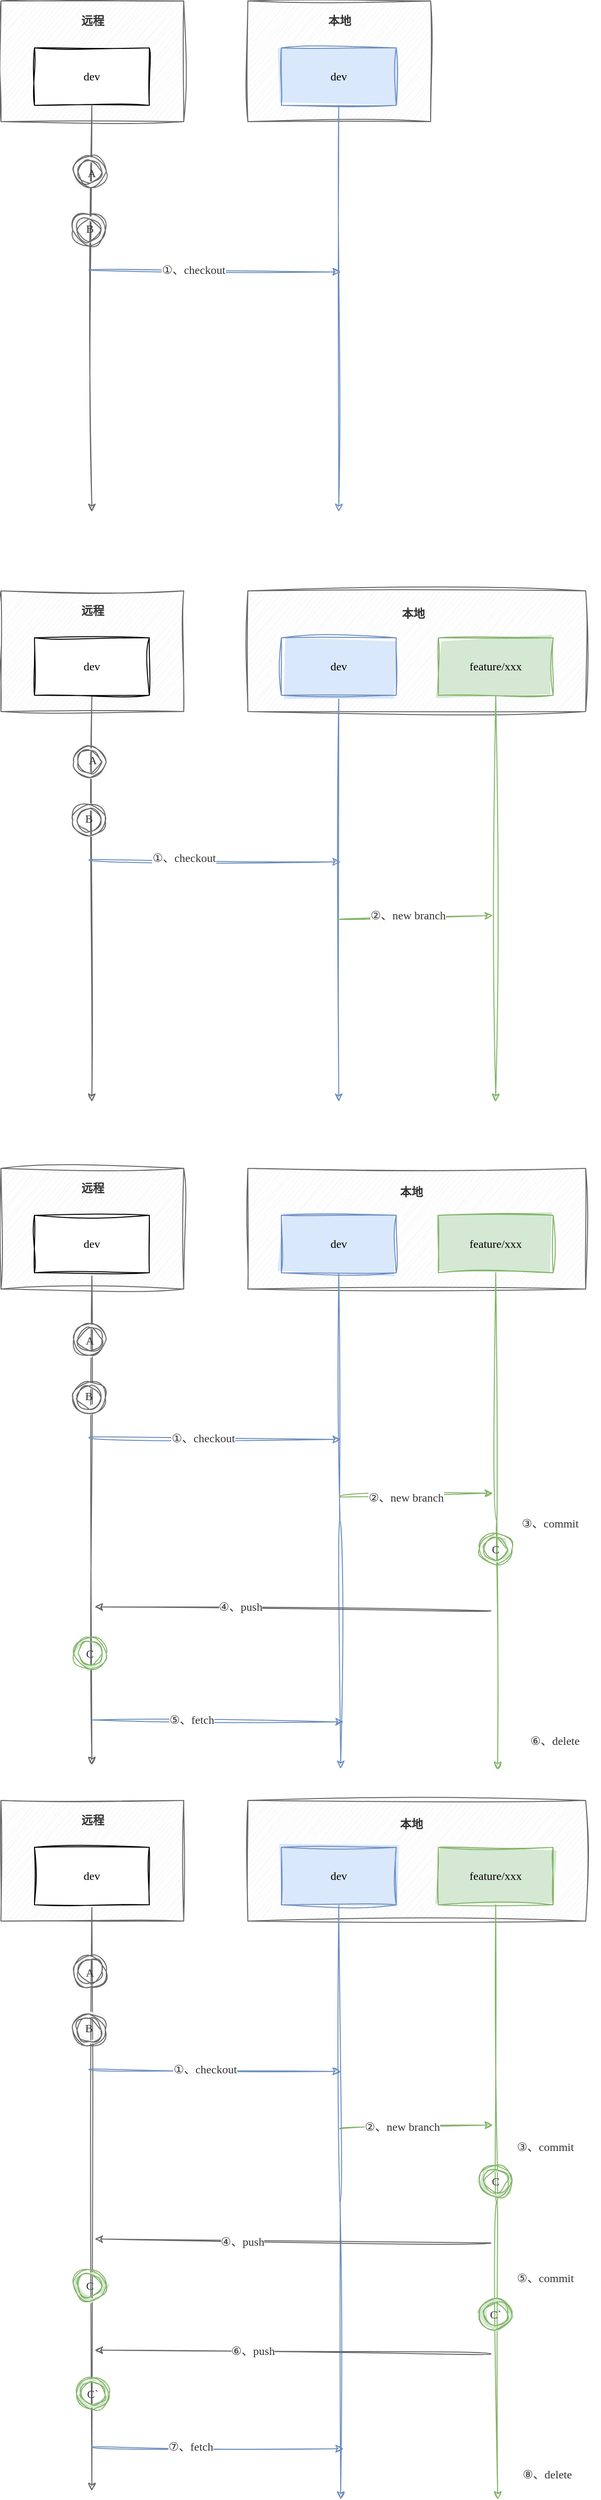 <mxfile version="21.1.2" type="github">
  <diagram name="第 1 页" id="tsptPx9ejESeR7F-Kwjc">
    <mxGraphModel dx="1450" dy="1044" grid="0" gridSize="10" guides="1" tooltips="1" connect="1" arrows="1" fold="1" page="0" pageScale="1" pageWidth="827" pageHeight="1169" math="0" shadow="0">
      <root>
        <mxCell id="0" />
        <mxCell id="1" parent="0" />
        <mxCell id="gWYDlwU5R1YkIqhW_JvM-5" value="" style="rounded=0;whiteSpace=wrap;html=1;sketch=1;jiggle=2;curveFitting=1;strokeColor=#666666;fontFamily=Comic Sans MS;fontSize=12;fontColor=#333333;fillColor=#f5f5f5;" vertex="1" parent="1">
          <mxGeometry x="-260" y="-51" width="191" height="126" as="geometry" />
        </mxCell>
        <mxCell id="gWYDlwU5R1YkIqhW_JvM-4" style="edgeStyle=orthogonalEdgeStyle;orthogonalLoop=1;jettySize=auto;html=1;exitX=0.5;exitY=1;exitDx=0;exitDy=0;fontFamily=Comic Sans MS;fontSize=12;fontColor=#333333;sketch=1;curveFitting=1;jiggle=2;curved=1;fillColor=#f5f5f5;strokeColor=#666666;" edge="1" parent="1" source="gWYDlwU5R1YkIqhW_JvM-1">
          <mxGeometry relative="1" as="geometry">
            <mxPoint x="-165" y="482.5" as="targetPoint" />
          </mxGeometry>
        </mxCell>
        <mxCell id="gWYDlwU5R1YkIqhW_JvM-1" value="dev" style="rounded=0;whiteSpace=wrap;html=1;sketch=1;curveFitting=1;jiggle=2;fontFamily=Comic Sans MS;fillStyle=solid;" vertex="1" parent="1">
          <mxGeometry x="-225" y="-2" width="120" height="60" as="geometry" />
        </mxCell>
        <mxCell id="gWYDlwU5R1YkIqhW_JvM-7" value="&lt;b&gt;远程&lt;/b&gt;" style="text;html=1;strokeColor=none;fillColor=none;align=center;verticalAlign=middle;whiteSpace=wrap;rounded=0;fontSize=12;fontFamily=Comic Sans MS;fontColor=#333333;" vertex="1" parent="1">
          <mxGeometry x="-194" y="-45" width="60" height="30" as="geometry" />
        </mxCell>
        <mxCell id="gWYDlwU5R1YkIqhW_JvM-9" value="" style="verticalLabelPosition=bottom;verticalAlign=top;html=1;shape=mxgraph.basic.donut;dx=4.5;rounded=0;sketch=1;jiggle=2;curveFitting=1;strokeColor=#666666;fontFamily=Comic Sans MS;fontSize=12;fontColor=#333333;fillColor=#f5f5f5;fillStyle=solid;" vertex="1" parent="1">
          <mxGeometry x="-184" y="111" width="34" height="33" as="geometry" />
        </mxCell>
        <mxCell id="gWYDlwU5R1YkIqhW_JvM-12" value="" style="verticalLabelPosition=bottom;verticalAlign=top;html=1;shape=mxgraph.basic.donut;dx=4.5;rounded=0;sketch=1;jiggle=2;curveFitting=1;strokeColor=#666666;fontFamily=Comic Sans MS;fontSize=12;fontColor=#333333;fillColor=#f5f5f5;fillStyle=solid;" vertex="1" parent="1">
          <mxGeometry x="-185" y="172" width="34" height="33" as="geometry" />
        </mxCell>
        <mxCell id="gWYDlwU5R1YkIqhW_JvM-14" value="" style="rounded=0;whiteSpace=wrap;html=1;sketch=1;jiggle=2;curveFitting=1;strokeColor=#666666;fontFamily=Comic Sans MS;fontSize=12;fontColor=#333333;fillColor=#f5f5f5;" vertex="1" parent="1">
          <mxGeometry x="-2" y="-51" width="191" height="126" as="geometry" />
        </mxCell>
        <mxCell id="gWYDlwU5R1YkIqhW_JvM-15" style="edgeStyle=orthogonalEdgeStyle;orthogonalLoop=1;jettySize=auto;html=1;exitX=0.5;exitY=1;exitDx=0;exitDy=0;fontFamily=Comic Sans MS;fontSize=12;fontColor=#333333;sketch=1;curveFitting=1;jiggle=2;curved=1;fillColor=#dae8fc;strokeColor=#6c8ebf;" edge="1" parent="1" source="gWYDlwU5R1YkIqhW_JvM-16">
          <mxGeometry relative="1" as="geometry">
            <mxPoint x="93" y="482.5" as="targetPoint" />
          </mxGeometry>
        </mxCell>
        <mxCell id="gWYDlwU5R1YkIqhW_JvM-16" value="dev" style="rounded=0;whiteSpace=wrap;html=1;sketch=1;curveFitting=1;jiggle=2;fontFamily=Comic Sans MS;fillStyle=solid;fillColor=#dae8fc;strokeColor=#6c8ebf;" vertex="1" parent="1">
          <mxGeometry x="33" y="-2" width="120" height="60" as="geometry" />
        </mxCell>
        <mxCell id="gWYDlwU5R1YkIqhW_JvM-17" value="&lt;b&gt;本地&lt;/b&gt;" style="text;html=1;strokeColor=none;fillColor=none;align=center;verticalAlign=middle;whiteSpace=wrap;rounded=0;fontSize=12;fontFamily=Comic Sans MS;fontColor=#333333;" vertex="1" parent="1">
          <mxGeometry x="64" y="-45" width="60" height="30" as="geometry" />
        </mxCell>
        <mxCell id="gWYDlwU5R1YkIqhW_JvM-20" value="" style="endArrow=classic;html=1;rounded=1;labelBackgroundColor=default;sketch=1;jiggle=2;curveFitting=1;strokeColor=#6c8ebf;fontFamily=Comic Sans MS;fontSize=12;fontColor=#333333;shape=connector;curved=1;fillColor=#dae8fc;" edge="1" parent="1">
          <mxGeometry width="50" height="50" relative="1" as="geometry">
            <mxPoint x="-168" y="230" as="sourcePoint" />
            <mxPoint x="95" y="232" as="targetPoint" />
          </mxGeometry>
        </mxCell>
        <mxCell id="gWYDlwU5R1YkIqhW_JvM-95" value="①、checkout" style="edgeLabel;html=1;align=center;verticalAlign=middle;resizable=0;points=[];fontSize=12;fontFamily=Comic Sans MS;fontColor=#333333;" vertex="1" connectable="0" parent="gWYDlwU5R1YkIqhW_JvM-20">
          <mxGeometry x="-0.175" y="1" relative="1" as="geometry">
            <mxPoint as="offset" />
          </mxGeometry>
        </mxCell>
        <mxCell id="gWYDlwU5R1YkIqhW_JvM-21" value="" style="rounded=0;whiteSpace=wrap;html=1;sketch=1;jiggle=2;curveFitting=1;strokeColor=#666666;fontFamily=Comic Sans MS;fontSize=12;fontColor=#333333;fillColor=#f5f5f5;" vertex="1" parent="1">
          <mxGeometry x="-260" y="565" width="191" height="126" as="geometry" />
        </mxCell>
        <mxCell id="gWYDlwU5R1YkIqhW_JvM-22" style="edgeStyle=orthogonalEdgeStyle;orthogonalLoop=1;jettySize=auto;html=1;exitX=0.5;exitY=1;exitDx=0;exitDy=0;fontFamily=Comic Sans MS;fontSize=12;fontColor=#333333;sketch=1;curveFitting=1;jiggle=2;curved=1;fillColor=#f5f5f5;strokeColor=#666666;" edge="1" parent="1" source="gWYDlwU5R1YkIqhW_JvM-23">
          <mxGeometry relative="1" as="geometry">
            <mxPoint x="-165" y="1098.5" as="targetPoint" />
          </mxGeometry>
        </mxCell>
        <mxCell id="gWYDlwU5R1YkIqhW_JvM-23" value="dev" style="rounded=0;whiteSpace=wrap;html=1;sketch=1;curveFitting=1;jiggle=2;fontFamily=Comic Sans MS;fillStyle=solid;" vertex="1" parent="1">
          <mxGeometry x="-225" y="614" width="120" height="60" as="geometry" />
        </mxCell>
        <mxCell id="gWYDlwU5R1YkIqhW_JvM-24" value="&lt;b&gt;远程&lt;/b&gt;" style="text;html=1;strokeColor=none;fillColor=none;align=center;verticalAlign=middle;whiteSpace=wrap;rounded=0;fontSize=12;fontFamily=Comic Sans MS;fontColor=#333333;" vertex="1" parent="1">
          <mxGeometry x="-194" y="571" width="60" height="30" as="geometry" />
        </mxCell>
        <mxCell id="gWYDlwU5R1YkIqhW_JvM-25" value="" style="verticalLabelPosition=bottom;verticalAlign=top;html=1;shape=mxgraph.basic.donut;dx=4.5;rounded=0;sketch=1;jiggle=2;curveFitting=1;strokeColor=#666666;fontFamily=Comic Sans MS;fontSize=12;fontColor=#333333;fillColor=#f5f5f5;fillStyle=solid;" vertex="1" parent="1">
          <mxGeometry x="-184" y="727" width="34" height="33" as="geometry" />
        </mxCell>
        <mxCell id="gWYDlwU5R1YkIqhW_JvM-26" value="" style="verticalLabelPosition=bottom;verticalAlign=top;html=1;shape=mxgraph.basic.donut;dx=4.5;rounded=0;sketch=1;jiggle=2;curveFitting=1;strokeColor=#666666;fontFamily=Comic Sans MS;fontSize=12;fontColor=#333333;fillColor=#f5f5f5;fillStyle=solid;" vertex="1" parent="1">
          <mxGeometry x="-185" y="788" width="34" height="33" as="geometry" />
        </mxCell>
        <mxCell id="gWYDlwU5R1YkIqhW_JvM-27" value="" style="rounded=0;whiteSpace=wrap;html=1;sketch=1;jiggle=2;curveFitting=1;strokeColor=#666666;fontFamily=Comic Sans MS;fontSize=12;fontColor=#333333;fillColor=#f5f5f5;" vertex="1" parent="1">
          <mxGeometry x="-2" y="565" width="353" height="126" as="geometry" />
        </mxCell>
        <mxCell id="gWYDlwU5R1YkIqhW_JvM-28" style="edgeStyle=orthogonalEdgeStyle;orthogonalLoop=1;jettySize=auto;html=1;exitX=0.5;exitY=1;exitDx=0;exitDy=0;fontFamily=Comic Sans MS;fontSize=12;fontColor=#333333;sketch=1;curveFitting=1;jiggle=2;curved=1;fillColor=#dae8fc;strokeColor=#6c8ebf;" edge="1" parent="1" source="gWYDlwU5R1YkIqhW_JvM-29">
          <mxGeometry relative="1" as="geometry">
            <mxPoint x="93" y="1098.5" as="targetPoint" />
          </mxGeometry>
        </mxCell>
        <mxCell id="gWYDlwU5R1YkIqhW_JvM-29" value="dev" style="rounded=0;whiteSpace=wrap;html=1;sketch=1;curveFitting=1;jiggle=2;fontFamily=Comic Sans MS;fillStyle=solid;fillColor=#dae8fc;strokeColor=#6c8ebf;" vertex="1" parent="1">
          <mxGeometry x="33" y="614" width="120" height="60" as="geometry" />
        </mxCell>
        <mxCell id="gWYDlwU5R1YkIqhW_JvM-30" value="&lt;b&gt;本地&lt;/b&gt;" style="text;html=1;strokeColor=none;fillColor=none;align=center;verticalAlign=middle;whiteSpace=wrap;rounded=0;fontSize=12;fontFamily=Comic Sans MS;fontColor=#333333;" vertex="1" parent="1">
          <mxGeometry x="141" y="574" width="60" height="30" as="geometry" />
        </mxCell>
        <mxCell id="gWYDlwU5R1YkIqhW_JvM-31" value="" style="endArrow=classic;html=1;rounded=1;labelBackgroundColor=default;sketch=1;jiggle=2;curveFitting=1;strokeColor=#6c8ebf;fontFamily=Comic Sans MS;fontSize=12;fontColor=#333333;shape=connector;curved=1;fillColor=#dae8fc;" edge="1" parent="1">
          <mxGeometry width="50" height="50" relative="1" as="geometry">
            <mxPoint x="-168" y="846" as="sourcePoint" />
            <mxPoint x="95" y="848" as="targetPoint" />
          </mxGeometry>
        </mxCell>
        <mxCell id="gWYDlwU5R1YkIqhW_JvM-96" value="①、checkout" style="edgeLabel;html=1;align=center;verticalAlign=middle;resizable=0;points=[];fontSize=12;fontFamily=Comic Sans MS;fontColor=#333333;" vertex="1" connectable="0" parent="gWYDlwU5R1YkIqhW_JvM-31">
          <mxGeometry x="-0.251" y="3" relative="1" as="geometry">
            <mxPoint as="offset" />
          </mxGeometry>
        </mxCell>
        <mxCell id="gWYDlwU5R1YkIqhW_JvM-33" style="edgeStyle=orthogonalEdgeStyle;orthogonalLoop=1;jettySize=auto;html=1;exitX=0.5;exitY=1;exitDx=0;exitDy=0;fontFamily=Comic Sans MS;fontSize=12;fontColor=#333333;sketch=1;curveFitting=1;jiggle=2;curved=1;fillColor=#d5e8d4;strokeColor=#82b366;" edge="1" parent="1" source="gWYDlwU5R1YkIqhW_JvM-34">
          <mxGeometry relative="1" as="geometry">
            <mxPoint x="257" y="1098.5" as="targetPoint" />
          </mxGeometry>
        </mxCell>
        <mxCell id="gWYDlwU5R1YkIqhW_JvM-34" value="feature/xxx" style="rounded=0;whiteSpace=wrap;html=1;sketch=1;curveFitting=1;jiggle=2;fontFamily=Comic Sans MS;fillStyle=solid;fillColor=#d5e8d4;strokeColor=#82b366;" vertex="1" parent="1">
          <mxGeometry x="197" y="614" width="120" height="60" as="geometry" />
        </mxCell>
        <mxCell id="gWYDlwU5R1YkIqhW_JvM-35" value="" style="endArrow=classic;html=1;rounded=1;labelBackgroundColor=default;sketch=1;jiggle=2;curveFitting=1;strokeColor=#82b366;fontFamily=Comic Sans MS;fontSize=12;fontColor=#333333;shape=connector;curved=1;fillColor=#d5e8d4;" edge="1" parent="1">
          <mxGeometry width="50" height="50" relative="1" as="geometry">
            <mxPoint x="94" y="908" as="sourcePoint" />
            <mxPoint x="254" y="904" as="targetPoint" />
          </mxGeometry>
        </mxCell>
        <mxCell id="gWYDlwU5R1YkIqhW_JvM-97" value="②、new branch" style="edgeLabel;html=1;align=center;verticalAlign=middle;resizable=0;points=[];fontSize=12;fontFamily=Comic Sans MS;fontColor=#333333;" vertex="1" connectable="0" parent="gWYDlwU5R1YkIqhW_JvM-35">
          <mxGeometry x="-0.118" y="2" relative="1" as="geometry">
            <mxPoint as="offset" />
          </mxGeometry>
        </mxCell>
        <mxCell id="gWYDlwU5R1YkIqhW_JvM-36" value="" style="rounded=0;whiteSpace=wrap;html=1;sketch=1;jiggle=2;curveFitting=1;strokeColor=#666666;fontFamily=Comic Sans MS;fontSize=12;fontColor=#333333;fillColor=#f5f5f5;" vertex="1" parent="1">
          <mxGeometry x="-260" y="1168" width="191" height="126" as="geometry" />
        </mxCell>
        <mxCell id="gWYDlwU5R1YkIqhW_JvM-37" style="edgeStyle=orthogonalEdgeStyle;orthogonalLoop=1;jettySize=auto;html=1;exitX=0.5;exitY=1;exitDx=0;exitDy=0;fontFamily=Comic Sans MS;fontSize=12;fontColor=#333333;sketch=1;curveFitting=1;jiggle=2;curved=1;fillColor=#f5f5f5;strokeColor=#666666;" edge="1" parent="1" source="gWYDlwU5R1YkIqhW_JvM-38">
          <mxGeometry relative="1" as="geometry">
            <mxPoint x="-165" y="1791" as="targetPoint" />
          </mxGeometry>
        </mxCell>
        <mxCell id="gWYDlwU5R1YkIqhW_JvM-38" value="dev" style="rounded=0;whiteSpace=wrap;html=1;sketch=1;curveFitting=1;jiggle=2;fontFamily=Comic Sans MS;fillStyle=solid;" vertex="1" parent="1">
          <mxGeometry x="-225" y="1217" width="120" height="60" as="geometry" />
        </mxCell>
        <mxCell id="gWYDlwU5R1YkIqhW_JvM-39" value="&lt;b&gt;远程&lt;/b&gt;" style="text;html=1;strokeColor=none;fillColor=none;align=center;verticalAlign=middle;whiteSpace=wrap;rounded=0;fontSize=12;fontFamily=Comic Sans MS;fontColor=#333333;" vertex="1" parent="1">
          <mxGeometry x="-194" y="1174" width="60" height="30" as="geometry" />
        </mxCell>
        <mxCell id="gWYDlwU5R1YkIqhW_JvM-40" value="" style="verticalLabelPosition=bottom;verticalAlign=top;html=1;shape=mxgraph.basic.donut;dx=4.5;rounded=0;sketch=1;jiggle=2;curveFitting=1;strokeColor=#666666;fontFamily=Comic Sans MS;fontSize=12;fontColor=#333333;fillColor=#f5f5f5;fillStyle=solid;" vertex="1" parent="1">
          <mxGeometry x="-184" y="1330" width="34" height="33" as="geometry" />
        </mxCell>
        <mxCell id="gWYDlwU5R1YkIqhW_JvM-41" value="" style="verticalLabelPosition=bottom;verticalAlign=top;html=1;shape=mxgraph.basic.donut;dx=4.5;rounded=0;sketch=1;jiggle=2;curveFitting=1;strokeColor=#666666;fontFamily=Comic Sans MS;fontSize=12;fontColor=#333333;fillColor=#f5f5f5;fillStyle=solid;" vertex="1" parent="1">
          <mxGeometry x="-185" y="1391" width="34" height="33" as="geometry" />
        </mxCell>
        <mxCell id="gWYDlwU5R1YkIqhW_JvM-42" value="" style="rounded=0;whiteSpace=wrap;html=1;sketch=1;jiggle=2;curveFitting=1;strokeColor=#666666;fontFamily=Comic Sans MS;fontSize=12;fontColor=#333333;fillColor=#f5f5f5;" vertex="1" parent="1">
          <mxGeometry x="-2" y="1168" width="353" height="126" as="geometry" />
        </mxCell>
        <mxCell id="gWYDlwU5R1YkIqhW_JvM-43" style="edgeStyle=orthogonalEdgeStyle;orthogonalLoop=1;jettySize=auto;html=1;exitX=0.5;exitY=1;exitDx=0;exitDy=0;fontFamily=Comic Sans MS;fontSize=12;fontColor=#333333;sketch=1;curveFitting=1;jiggle=2;curved=1;fillColor=#dae8fc;strokeColor=#6c8ebf;" edge="1" parent="1" source="gWYDlwU5R1YkIqhW_JvM-44">
          <mxGeometry relative="1" as="geometry">
            <mxPoint x="95" y="1795" as="targetPoint" />
          </mxGeometry>
        </mxCell>
        <mxCell id="gWYDlwU5R1YkIqhW_JvM-44" value="dev" style="rounded=0;whiteSpace=wrap;html=1;sketch=1;curveFitting=1;jiggle=2;fontFamily=Comic Sans MS;fillStyle=solid;fillColor=#dae8fc;strokeColor=#6c8ebf;" vertex="1" parent="1">
          <mxGeometry x="33" y="1217" width="120" height="60" as="geometry" />
        </mxCell>
        <mxCell id="gWYDlwU5R1YkIqhW_JvM-45" value="&lt;b&gt;本地&lt;/b&gt;" style="text;html=1;strokeColor=none;fillColor=none;align=center;verticalAlign=middle;whiteSpace=wrap;rounded=0;fontSize=12;fontFamily=Comic Sans MS;fontColor=#333333;" vertex="1" parent="1">
          <mxGeometry x="139" y="1178" width="60" height="30" as="geometry" />
        </mxCell>
        <mxCell id="gWYDlwU5R1YkIqhW_JvM-46" value="" style="endArrow=classic;html=1;rounded=1;labelBackgroundColor=default;sketch=1;jiggle=2;curveFitting=1;strokeColor=#6c8ebf;fontFamily=Comic Sans MS;fontSize=12;fontColor=#333333;shape=connector;curved=1;fillColor=#dae8fc;" edge="1" parent="1">
          <mxGeometry width="50" height="50" relative="1" as="geometry">
            <mxPoint x="-168" y="1449" as="sourcePoint" />
            <mxPoint x="95" y="1451" as="targetPoint" />
          </mxGeometry>
        </mxCell>
        <mxCell id="gWYDlwU5R1YkIqhW_JvM-98" value="①、checkout" style="edgeLabel;html=1;align=center;verticalAlign=middle;resizable=0;points=[];fontSize=12;fontFamily=Comic Sans MS;fontColor=#333333;" vertex="1" connectable="0" parent="gWYDlwU5R1YkIqhW_JvM-46">
          <mxGeometry x="-0.106" relative="1" as="geometry">
            <mxPoint x="1" as="offset" />
          </mxGeometry>
        </mxCell>
        <mxCell id="gWYDlwU5R1YkIqhW_JvM-47" style="edgeStyle=orthogonalEdgeStyle;orthogonalLoop=1;jettySize=auto;html=1;exitX=0.5;exitY=1;exitDx=0;exitDy=0;fontFamily=Comic Sans MS;fontSize=12;fontColor=#333333;sketch=1;curveFitting=1;jiggle=2;curved=1;fillColor=#d5e8d4;strokeColor=#82b366;" edge="1" parent="1" source="gWYDlwU5R1YkIqhW_JvM-48">
          <mxGeometry relative="1" as="geometry">
            <mxPoint x="259" y="1796" as="targetPoint" />
          </mxGeometry>
        </mxCell>
        <mxCell id="gWYDlwU5R1YkIqhW_JvM-48" value="feature/xxx" style="rounded=0;whiteSpace=wrap;html=1;sketch=1;curveFitting=1;jiggle=2;fontFamily=Comic Sans MS;fillStyle=solid;fillColor=#d5e8d4;strokeColor=#82b366;" vertex="1" parent="1">
          <mxGeometry x="197" y="1217" width="120" height="60" as="geometry" />
        </mxCell>
        <mxCell id="gWYDlwU5R1YkIqhW_JvM-49" value="" style="endArrow=classic;html=1;rounded=1;labelBackgroundColor=default;sketch=1;jiggle=2;curveFitting=1;strokeColor=#82b366;fontFamily=Comic Sans MS;fontSize=12;fontColor=#333333;shape=connector;curved=1;fillColor=#d5e8d4;" edge="1" parent="1">
          <mxGeometry width="50" height="50" relative="1" as="geometry">
            <mxPoint x="94" y="1511" as="sourcePoint" />
            <mxPoint x="254" y="1507" as="targetPoint" />
          </mxGeometry>
        </mxCell>
        <mxCell id="gWYDlwU5R1YkIqhW_JvM-99" value="②、new branch" style="edgeLabel;html=1;align=center;verticalAlign=middle;resizable=0;points=[];fontSize=12;fontFamily=Comic Sans MS;fontColor=#333333;" vertex="1" connectable="0" parent="gWYDlwU5R1YkIqhW_JvM-49">
          <mxGeometry x="-0.144" y="-2" relative="1" as="geometry">
            <mxPoint as="offset" />
          </mxGeometry>
        </mxCell>
        <mxCell id="gWYDlwU5R1YkIqhW_JvM-50" value="" style="verticalLabelPosition=bottom;verticalAlign=top;html=1;shape=mxgraph.basic.donut;dx=4.5;rounded=0;sketch=1;jiggle=2;curveFitting=1;strokeColor=#82b366;fontFamily=Comic Sans MS;fontSize=12;fillColor=#d5e8d4;fillStyle=solid;" vertex="1" parent="1">
          <mxGeometry x="240" y="1549" width="34" height="33" as="geometry" />
        </mxCell>
        <mxCell id="gWYDlwU5R1YkIqhW_JvM-51" value="" style="endArrow=classic;html=1;rounded=1;labelBackgroundColor=default;sketch=1;jiggle=2;curveFitting=1;strokeColor=#666666;fontFamily=Comic Sans MS;fontSize=12;fontColor=#333333;shape=connector;curved=1;fillColor=#f5f5f5;" edge="1" parent="1">
          <mxGeometry width="50" height="50" relative="1" as="geometry">
            <mxPoint x="252" y="1630" as="sourcePoint" />
            <mxPoint x="-162" y="1626" as="targetPoint" />
          </mxGeometry>
        </mxCell>
        <mxCell id="gWYDlwU5R1YkIqhW_JvM-100" value="④、push" style="edgeLabel;html=1;align=center;verticalAlign=middle;resizable=0;points=[];fontSize=12;fontFamily=Comic Sans MS;fontColor=#333333;" vertex="1" connectable="0" parent="gWYDlwU5R1YkIqhW_JvM-51">
          <mxGeometry x="0.268" y="-2" relative="1" as="geometry">
            <mxPoint as="offset" />
          </mxGeometry>
        </mxCell>
        <mxCell id="gWYDlwU5R1YkIqhW_JvM-56" value="A" style="text;html=1;strokeColor=none;fillColor=none;align=center;verticalAlign=middle;whiteSpace=wrap;rounded=0;fontSize=12;fontFamily=Comic Sans MS;fontColor=#333333;" vertex="1" parent="1">
          <mxGeometry x="-195" y="114" width="60" height="30" as="geometry" />
        </mxCell>
        <mxCell id="gWYDlwU5R1YkIqhW_JvM-57" value="B" style="text;html=1;strokeColor=none;fillColor=none;align=center;verticalAlign=middle;whiteSpace=wrap;rounded=0;fontSize=12;fontFamily=Comic Sans MS;fontColor=#333333;" vertex="1" parent="1">
          <mxGeometry x="-197" y="172" width="60" height="30" as="geometry" />
        </mxCell>
        <mxCell id="gWYDlwU5R1YkIqhW_JvM-58" value="A" style="text;html=1;strokeColor=none;fillColor=none;align=center;verticalAlign=middle;whiteSpace=wrap;rounded=0;fontSize=12;fontFamily=Comic Sans MS;fontColor=#333333;" vertex="1" parent="1">
          <mxGeometry x="-194" y="727" width="60" height="30" as="geometry" />
        </mxCell>
        <mxCell id="gWYDlwU5R1YkIqhW_JvM-59" value="B" style="text;html=1;strokeColor=none;fillColor=none;align=center;verticalAlign=middle;whiteSpace=wrap;rounded=0;fontSize=12;fontFamily=Comic Sans MS;fontColor=#333333;" vertex="1" parent="1">
          <mxGeometry x="-198" y="788" width="60" height="30" as="geometry" />
        </mxCell>
        <mxCell id="gWYDlwU5R1YkIqhW_JvM-60" value="A" style="text;html=1;strokeColor=none;fillColor=none;align=center;verticalAlign=middle;whiteSpace=wrap;rounded=0;fontSize=12;fontFamily=Comic Sans MS;fontColor=#333333;" vertex="1" parent="1">
          <mxGeometry x="-197" y="1333" width="60" height="30" as="geometry" />
        </mxCell>
        <mxCell id="gWYDlwU5R1YkIqhW_JvM-61" value="B" style="text;html=1;strokeColor=none;fillColor=none;align=center;verticalAlign=middle;whiteSpace=wrap;rounded=0;fontSize=12;fontFamily=Comic Sans MS;fontColor=#333333;" vertex="1" parent="1">
          <mxGeometry x="-198" y="1391" width="60" height="30" as="geometry" />
        </mxCell>
        <mxCell id="gWYDlwU5R1YkIqhW_JvM-62" value="C" style="text;html=1;strokeColor=none;fillColor=none;align=center;verticalAlign=middle;whiteSpace=wrap;rounded=0;fontSize=12;fontFamily=Comic Sans MS;fontColor=#333333;" vertex="1" parent="1">
          <mxGeometry x="227" y="1551" width="60" height="30" as="geometry" />
        </mxCell>
        <mxCell id="gWYDlwU5R1YkIqhW_JvM-63" value="" style="verticalLabelPosition=bottom;verticalAlign=top;html=1;shape=mxgraph.basic.donut;dx=4.5;rounded=0;sketch=1;jiggle=2;curveFitting=1;strokeColor=#82b366;fontFamily=Comic Sans MS;fontSize=12;fillColor=#d5e8d4;fillStyle=solid;" vertex="1" parent="1">
          <mxGeometry x="-184" y="1658" width="34" height="33" as="geometry" />
        </mxCell>
        <mxCell id="gWYDlwU5R1YkIqhW_JvM-64" value="C" style="text;html=1;strokeColor=none;fillColor=none;align=center;verticalAlign=middle;whiteSpace=wrap;rounded=0;fontSize=12;fontFamily=Comic Sans MS;fontColor=#333333;" vertex="1" parent="1">
          <mxGeometry x="-197" y="1660" width="60" height="30" as="geometry" />
        </mxCell>
        <mxCell id="gWYDlwU5R1YkIqhW_JvM-65" value="" style="endArrow=classic;html=1;rounded=1;labelBackgroundColor=default;sketch=1;jiggle=2;curveFitting=1;strokeColor=#6c8ebf;fontFamily=Comic Sans MS;fontSize=12;fontColor=#333333;shape=connector;curved=1;fillColor=#dae8fc;" edge="1" parent="1">
          <mxGeometry width="50" height="50" relative="1" as="geometry">
            <mxPoint x="-165" y="1744" as="sourcePoint" />
            <mxPoint x="98" y="1746" as="targetPoint" />
          </mxGeometry>
        </mxCell>
        <mxCell id="gWYDlwU5R1YkIqhW_JvM-101" value="⑤、fetch" style="edgeLabel;html=1;align=center;verticalAlign=middle;resizable=0;points=[];fontSize=12;fontFamily=Comic Sans MS;fontColor=#333333;" vertex="1" connectable="0" parent="gWYDlwU5R1YkIqhW_JvM-65">
          <mxGeometry x="-0.213" y="1" relative="1" as="geometry">
            <mxPoint as="offset" />
          </mxGeometry>
        </mxCell>
        <mxCell id="gWYDlwU5R1YkIqhW_JvM-66" value="" style="rounded=0;whiteSpace=wrap;html=1;sketch=1;jiggle=2;curveFitting=1;strokeColor=#666666;fontFamily=Comic Sans MS;fontSize=12;fontColor=#333333;fillColor=#f5f5f5;" vertex="1" parent="1">
          <mxGeometry x="-260" y="1828" width="191" height="126" as="geometry" />
        </mxCell>
        <mxCell id="gWYDlwU5R1YkIqhW_JvM-67" style="edgeStyle=orthogonalEdgeStyle;orthogonalLoop=1;jettySize=auto;html=1;exitX=0.5;exitY=1;exitDx=0;exitDy=0;fontFamily=Comic Sans MS;fontSize=12;fontColor=#333333;sketch=1;curveFitting=1;jiggle=2;curved=1;fillColor=#f5f5f5;strokeColor=#666666;" edge="1" parent="1" source="gWYDlwU5R1YkIqhW_JvM-68">
          <mxGeometry relative="1" as="geometry">
            <mxPoint x="-165" y="2549" as="targetPoint" />
          </mxGeometry>
        </mxCell>
        <mxCell id="gWYDlwU5R1YkIqhW_JvM-68" value="dev" style="rounded=0;whiteSpace=wrap;html=1;sketch=1;curveFitting=1;jiggle=2;fontFamily=Comic Sans MS;fillStyle=solid;" vertex="1" parent="1">
          <mxGeometry x="-225" y="1877" width="120" height="60" as="geometry" />
        </mxCell>
        <mxCell id="gWYDlwU5R1YkIqhW_JvM-69" value="&lt;b&gt;远程&lt;/b&gt;" style="text;html=1;strokeColor=none;fillColor=none;align=center;verticalAlign=middle;whiteSpace=wrap;rounded=0;fontSize=12;fontFamily=Comic Sans MS;fontColor=#333333;" vertex="1" parent="1">
          <mxGeometry x="-194" y="1834" width="60" height="30" as="geometry" />
        </mxCell>
        <mxCell id="gWYDlwU5R1YkIqhW_JvM-70" value="" style="verticalLabelPosition=bottom;verticalAlign=top;html=1;shape=mxgraph.basic.donut;dx=4.5;rounded=0;sketch=1;jiggle=2;curveFitting=1;strokeColor=#666666;fontFamily=Comic Sans MS;fontSize=12;fontColor=#333333;fillColor=#f5f5f5;fillStyle=solid;" vertex="1" parent="1">
          <mxGeometry x="-184" y="1990" width="34" height="33" as="geometry" />
        </mxCell>
        <mxCell id="gWYDlwU5R1YkIqhW_JvM-71" value="" style="verticalLabelPosition=bottom;verticalAlign=top;html=1;shape=mxgraph.basic.donut;dx=4.5;rounded=0;sketch=1;jiggle=2;curveFitting=1;strokeColor=#666666;fontFamily=Comic Sans MS;fontSize=12;fontColor=#333333;fillColor=#f5f5f5;fillStyle=solid;" vertex="1" parent="1">
          <mxGeometry x="-185" y="2051" width="34" height="33" as="geometry" />
        </mxCell>
        <mxCell id="gWYDlwU5R1YkIqhW_JvM-72" value="" style="rounded=0;whiteSpace=wrap;html=1;sketch=1;jiggle=2;curveFitting=1;strokeColor=#666666;fontFamily=Comic Sans MS;fontSize=12;fontColor=#333333;fillColor=#f5f5f5;" vertex="1" parent="1">
          <mxGeometry x="-2" y="1828" width="353" height="126" as="geometry" />
        </mxCell>
        <mxCell id="gWYDlwU5R1YkIqhW_JvM-73" style="edgeStyle=orthogonalEdgeStyle;orthogonalLoop=1;jettySize=auto;html=1;exitX=0.5;exitY=1;exitDx=0;exitDy=0;fontFamily=Comic Sans MS;fontSize=12;fontColor=#333333;sketch=1;curveFitting=1;jiggle=2;curved=1;fillColor=#dae8fc;strokeColor=#6c8ebf;" edge="1" parent="1" source="gWYDlwU5R1YkIqhW_JvM-74">
          <mxGeometry relative="1" as="geometry">
            <mxPoint x="95" y="2558" as="targetPoint" />
          </mxGeometry>
        </mxCell>
        <mxCell id="gWYDlwU5R1YkIqhW_JvM-74" value="dev" style="rounded=0;whiteSpace=wrap;html=1;sketch=1;curveFitting=1;jiggle=2;fontFamily=Comic Sans MS;fillStyle=solid;fillColor=#dae8fc;strokeColor=#6c8ebf;" vertex="1" parent="1">
          <mxGeometry x="33" y="1877" width="120" height="60" as="geometry" />
        </mxCell>
        <mxCell id="gWYDlwU5R1YkIqhW_JvM-75" value="&lt;b&gt;本地&lt;/b&gt;" style="text;html=1;strokeColor=none;fillColor=none;align=center;verticalAlign=middle;whiteSpace=wrap;rounded=0;fontSize=12;fontFamily=Comic Sans MS;fontColor=#333333;" vertex="1" parent="1">
          <mxGeometry x="139" y="1838" width="60" height="30" as="geometry" />
        </mxCell>
        <mxCell id="gWYDlwU5R1YkIqhW_JvM-76" value="" style="endArrow=classic;html=1;rounded=1;labelBackgroundColor=default;sketch=1;jiggle=2;curveFitting=1;strokeColor=#6c8ebf;fontFamily=Comic Sans MS;fontSize=12;fontColor=#333333;shape=connector;curved=1;fillColor=#dae8fc;" edge="1" parent="1">
          <mxGeometry width="50" height="50" relative="1" as="geometry">
            <mxPoint x="-168" y="2109" as="sourcePoint" />
            <mxPoint x="95" y="2111" as="targetPoint" />
          </mxGeometry>
        </mxCell>
        <mxCell id="gWYDlwU5R1YkIqhW_JvM-102" value="①、checkout" style="edgeLabel;html=1;align=center;verticalAlign=middle;resizable=0;points=[];fontSize=12;fontFamily=Comic Sans MS;fontColor=#333333;" vertex="1" connectable="0" parent="gWYDlwU5R1YkIqhW_JvM-76">
          <mxGeometry x="-0.084" y="1" relative="1" as="geometry">
            <mxPoint as="offset" />
          </mxGeometry>
        </mxCell>
        <mxCell id="gWYDlwU5R1YkIqhW_JvM-77" style="edgeStyle=orthogonalEdgeStyle;orthogonalLoop=1;jettySize=auto;html=1;exitX=0.5;exitY=1;exitDx=0;exitDy=0;fontFamily=Comic Sans MS;fontSize=12;fontColor=#333333;sketch=1;curveFitting=1;jiggle=2;curved=1;fillColor=#d5e8d4;strokeColor=#82b366;" edge="1" parent="1" source="gWYDlwU5R1YkIqhW_JvM-78">
          <mxGeometry relative="1" as="geometry">
            <mxPoint x="259" y="2558" as="targetPoint" />
          </mxGeometry>
        </mxCell>
        <mxCell id="gWYDlwU5R1YkIqhW_JvM-78" value="feature/xxx" style="rounded=0;whiteSpace=wrap;html=1;sketch=1;curveFitting=1;jiggle=2;fontFamily=Comic Sans MS;fillStyle=solid;fillColor=#d5e8d4;strokeColor=#82b366;" vertex="1" parent="1">
          <mxGeometry x="197" y="1877" width="120" height="60" as="geometry" />
        </mxCell>
        <mxCell id="gWYDlwU5R1YkIqhW_JvM-79" value="" style="endArrow=classic;html=1;rounded=1;labelBackgroundColor=default;sketch=1;jiggle=2;curveFitting=1;strokeColor=#82b366;fontFamily=Comic Sans MS;fontSize=12;fontColor=#333333;shape=connector;curved=1;fillColor=#d5e8d4;" edge="1" parent="1">
          <mxGeometry width="50" height="50" relative="1" as="geometry">
            <mxPoint x="94" y="2171" as="sourcePoint" />
            <mxPoint x="254" y="2167" as="targetPoint" />
          </mxGeometry>
        </mxCell>
        <mxCell id="gWYDlwU5R1YkIqhW_JvM-103" value="②、new branch" style="edgeLabel;html=1;align=center;verticalAlign=middle;resizable=0;points=[];fontSize=12;fontFamily=Comic Sans MS;fontColor=#333333;" vertex="1" connectable="0" parent="gWYDlwU5R1YkIqhW_JvM-79">
          <mxGeometry x="-0.193" y="1" relative="1" as="geometry">
            <mxPoint as="offset" />
          </mxGeometry>
        </mxCell>
        <mxCell id="gWYDlwU5R1YkIqhW_JvM-80" value="" style="verticalLabelPosition=bottom;verticalAlign=top;html=1;shape=mxgraph.basic.donut;dx=4.5;rounded=0;sketch=1;jiggle=2;curveFitting=1;strokeColor=#82b366;fontFamily=Comic Sans MS;fontSize=12;fillColor=#d5e8d4;fillStyle=solid;" vertex="1" parent="1">
          <mxGeometry x="240" y="2209" width="34" height="33" as="geometry" />
        </mxCell>
        <mxCell id="gWYDlwU5R1YkIqhW_JvM-81" value="" style="endArrow=classic;html=1;rounded=1;labelBackgroundColor=default;sketch=1;jiggle=2;curveFitting=1;strokeColor=#666666;fontFamily=Comic Sans MS;fontSize=12;fontColor=#333333;shape=connector;curved=1;fillColor=#f5f5f5;" edge="1" parent="1">
          <mxGeometry width="50" height="50" relative="1" as="geometry">
            <mxPoint x="252" y="2290" as="sourcePoint" />
            <mxPoint x="-162" y="2286" as="targetPoint" />
          </mxGeometry>
        </mxCell>
        <mxCell id="gWYDlwU5R1YkIqhW_JvM-104" value="④、push" style="edgeLabel;html=1;align=center;verticalAlign=middle;resizable=0;points=[];fontSize=12;fontFamily=Comic Sans MS;fontColor=#333333;" vertex="1" connectable="0" parent="gWYDlwU5R1YkIqhW_JvM-81">
          <mxGeometry x="0.258" y="1" relative="1" as="geometry">
            <mxPoint as="offset" />
          </mxGeometry>
        </mxCell>
        <mxCell id="gWYDlwU5R1YkIqhW_JvM-82" value="A" style="text;html=1;strokeColor=none;fillColor=none;align=center;verticalAlign=middle;whiteSpace=wrap;rounded=0;fontSize=12;fontFamily=Comic Sans MS;fontColor=#333333;" vertex="1" parent="1">
          <mxGeometry x="-197" y="1993" width="60" height="30" as="geometry" />
        </mxCell>
        <mxCell id="gWYDlwU5R1YkIqhW_JvM-83" value="B" style="text;html=1;strokeColor=none;fillColor=none;align=center;verticalAlign=middle;whiteSpace=wrap;rounded=0;fontSize=12;fontFamily=Comic Sans MS;fontColor=#333333;" vertex="1" parent="1">
          <mxGeometry x="-198" y="2051" width="60" height="30" as="geometry" />
        </mxCell>
        <mxCell id="gWYDlwU5R1YkIqhW_JvM-84" value="C" style="text;html=1;strokeColor=none;fillColor=none;align=center;verticalAlign=middle;whiteSpace=wrap;rounded=0;fontSize=12;fontFamily=Comic Sans MS;fontColor=#333333;" vertex="1" parent="1">
          <mxGeometry x="227" y="2211" width="60" height="30" as="geometry" />
        </mxCell>
        <mxCell id="gWYDlwU5R1YkIqhW_JvM-85" value="" style="verticalLabelPosition=bottom;verticalAlign=top;html=1;shape=mxgraph.basic.donut;dx=4.5;rounded=0;sketch=1;jiggle=2;curveFitting=1;strokeColor=#82b366;fontFamily=Comic Sans MS;fontSize=12;fillColor=#d5e8d4;fillStyle=solid;" vertex="1" parent="1">
          <mxGeometry x="-184" y="2318" width="34" height="33" as="geometry" />
        </mxCell>
        <mxCell id="gWYDlwU5R1YkIqhW_JvM-86" value="C" style="text;html=1;strokeColor=none;fillColor=none;align=center;verticalAlign=middle;whiteSpace=wrap;rounded=0;fontSize=12;fontFamily=Comic Sans MS;fontColor=#333333;" vertex="1" parent="1">
          <mxGeometry x="-197" y="2320" width="60" height="30" as="geometry" />
        </mxCell>
        <mxCell id="gWYDlwU5R1YkIqhW_JvM-87" value="" style="endArrow=classic;html=1;rounded=1;labelBackgroundColor=default;sketch=1;jiggle=2;curveFitting=1;strokeColor=#6c8ebf;fontFamily=Comic Sans MS;fontSize=12;fontColor=#333333;shape=connector;curved=1;fillColor=#dae8fc;" edge="1" parent="1">
          <mxGeometry width="50" height="50" relative="1" as="geometry">
            <mxPoint x="-165" y="2503" as="sourcePoint" />
            <mxPoint x="98" y="2505" as="targetPoint" />
          </mxGeometry>
        </mxCell>
        <mxCell id="gWYDlwU5R1YkIqhW_JvM-106" value="⑦、fetch" style="edgeLabel;html=1;align=center;verticalAlign=middle;resizable=0;points=[];fontSize=12;fontFamily=Comic Sans MS;fontColor=#333333;" vertex="1" connectable="0" parent="gWYDlwU5R1YkIqhW_JvM-87">
          <mxGeometry x="-0.221" y="1" relative="1" as="geometry">
            <mxPoint as="offset" />
          </mxGeometry>
        </mxCell>
        <mxCell id="gWYDlwU5R1YkIqhW_JvM-88" value="" style="endArrow=classic;html=1;rounded=1;labelBackgroundColor=default;sketch=1;jiggle=2;curveFitting=1;strokeColor=#666666;fontFamily=Comic Sans MS;fontSize=12;fontColor=#333333;shape=connector;curved=1;fillColor=#f5f5f5;" edge="1" parent="1">
          <mxGeometry width="50" height="50" relative="1" as="geometry">
            <mxPoint x="252" y="2406" as="sourcePoint" />
            <mxPoint x="-162" y="2402" as="targetPoint" />
          </mxGeometry>
        </mxCell>
        <mxCell id="gWYDlwU5R1YkIqhW_JvM-105" value="⑥、push" style="edgeLabel;html=1;align=center;verticalAlign=middle;resizable=0;points=[];fontSize=12;fontFamily=Comic Sans MS;fontColor=#333333;" vertex="1" connectable="0" parent="gWYDlwU5R1YkIqhW_JvM-88">
          <mxGeometry x="0.205" y="-1" relative="1" as="geometry">
            <mxPoint as="offset" />
          </mxGeometry>
        </mxCell>
        <mxCell id="gWYDlwU5R1YkIqhW_JvM-90" value="" style="verticalLabelPosition=bottom;verticalAlign=top;html=1;shape=mxgraph.basic.donut;dx=4.5;rounded=0;sketch=1;jiggle=2;curveFitting=1;strokeColor=#82b366;fontFamily=Comic Sans MS;fontSize=12;fillColor=#d5e8d4;fillStyle=solid;" vertex="1" parent="1">
          <mxGeometry x="240" y="2348" width="34" height="33" as="geometry" />
        </mxCell>
        <mxCell id="gWYDlwU5R1YkIqhW_JvM-91" value="C`" style="text;html=1;strokeColor=none;fillColor=none;align=center;verticalAlign=middle;whiteSpace=wrap;rounded=0;fontSize=12;fontFamily=Comic Sans MS;fontColor=#333333;" vertex="1" parent="1">
          <mxGeometry x="227" y="2350" width="60" height="30" as="geometry" />
        </mxCell>
        <mxCell id="gWYDlwU5R1YkIqhW_JvM-93" value="" style="verticalLabelPosition=bottom;verticalAlign=top;html=1;shape=mxgraph.basic.donut;dx=4.5;rounded=0;sketch=1;jiggle=2;curveFitting=1;strokeColor=#82b366;fontFamily=Comic Sans MS;fontSize=12;fillColor=#d5e8d4;fillStyle=solid;" vertex="1" parent="1">
          <mxGeometry x="-181" y="2431" width="34" height="33" as="geometry" />
        </mxCell>
        <mxCell id="gWYDlwU5R1YkIqhW_JvM-94" value="C`" style="text;html=1;strokeColor=none;fillColor=none;align=center;verticalAlign=middle;whiteSpace=wrap;rounded=0;fontSize=12;fontFamily=Comic Sans MS;fontColor=#333333;" vertex="1" parent="1">
          <mxGeometry x="-194" y="2433" width="60" height="30" as="geometry" />
        </mxCell>
        <mxCell id="gWYDlwU5R1YkIqhW_JvM-107" value="③、commit" style="text;html=1;strokeColor=none;fillColor=none;align=center;verticalAlign=middle;whiteSpace=wrap;rounded=0;fontSize=12;fontFamily=Comic Sans MS;fontColor=#333333;" vertex="1" parent="1">
          <mxGeometry x="267" y="1524" width="94" height="30" as="geometry" />
        </mxCell>
        <mxCell id="gWYDlwU5R1YkIqhW_JvM-108" value="③、commit" style="text;html=1;strokeColor=none;fillColor=none;align=center;verticalAlign=middle;whiteSpace=wrap;rounded=0;fontSize=12;fontFamily=Comic Sans MS;fontColor=#333333;" vertex="1" parent="1">
          <mxGeometry x="262" y="2175" width="94" height="30" as="geometry" />
        </mxCell>
        <mxCell id="gWYDlwU5R1YkIqhW_JvM-109" value="⑤、commit" style="text;html=1;strokeColor=none;fillColor=none;align=center;verticalAlign=middle;whiteSpace=wrap;rounded=0;fontSize=12;fontFamily=Comic Sans MS;fontColor=#333333;" vertex="1" parent="1">
          <mxGeometry x="262" y="2312" width="94" height="30" as="geometry" />
        </mxCell>
        <mxCell id="gWYDlwU5R1YkIqhW_JvM-110" value="⑧、delete" style="text;html=1;strokeColor=none;fillColor=none;align=center;verticalAlign=middle;whiteSpace=wrap;rounded=0;fontSize=12;fontFamily=Comic Sans MS;fontColor=#333333;" vertex="1" parent="1">
          <mxGeometry x="264" y="2517" width="94" height="30" as="geometry" />
        </mxCell>
        <mxCell id="gWYDlwU5R1YkIqhW_JvM-111" value="⑥、delete" style="text;html=1;strokeColor=none;fillColor=none;align=center;verticalAlign=middle;whiteSpace=wrap;rounded=0;fontSize=12;fontFamily=Comic Sans MS;fontColor=#333333;" vertex="1" parent="1">
          <mxGeometry x="272" y="1751" width="94" height="30" as="geometry" />
        </mxCell>
      </root>
    </mxGraphModel>
  </diagram>
</mxfile>
